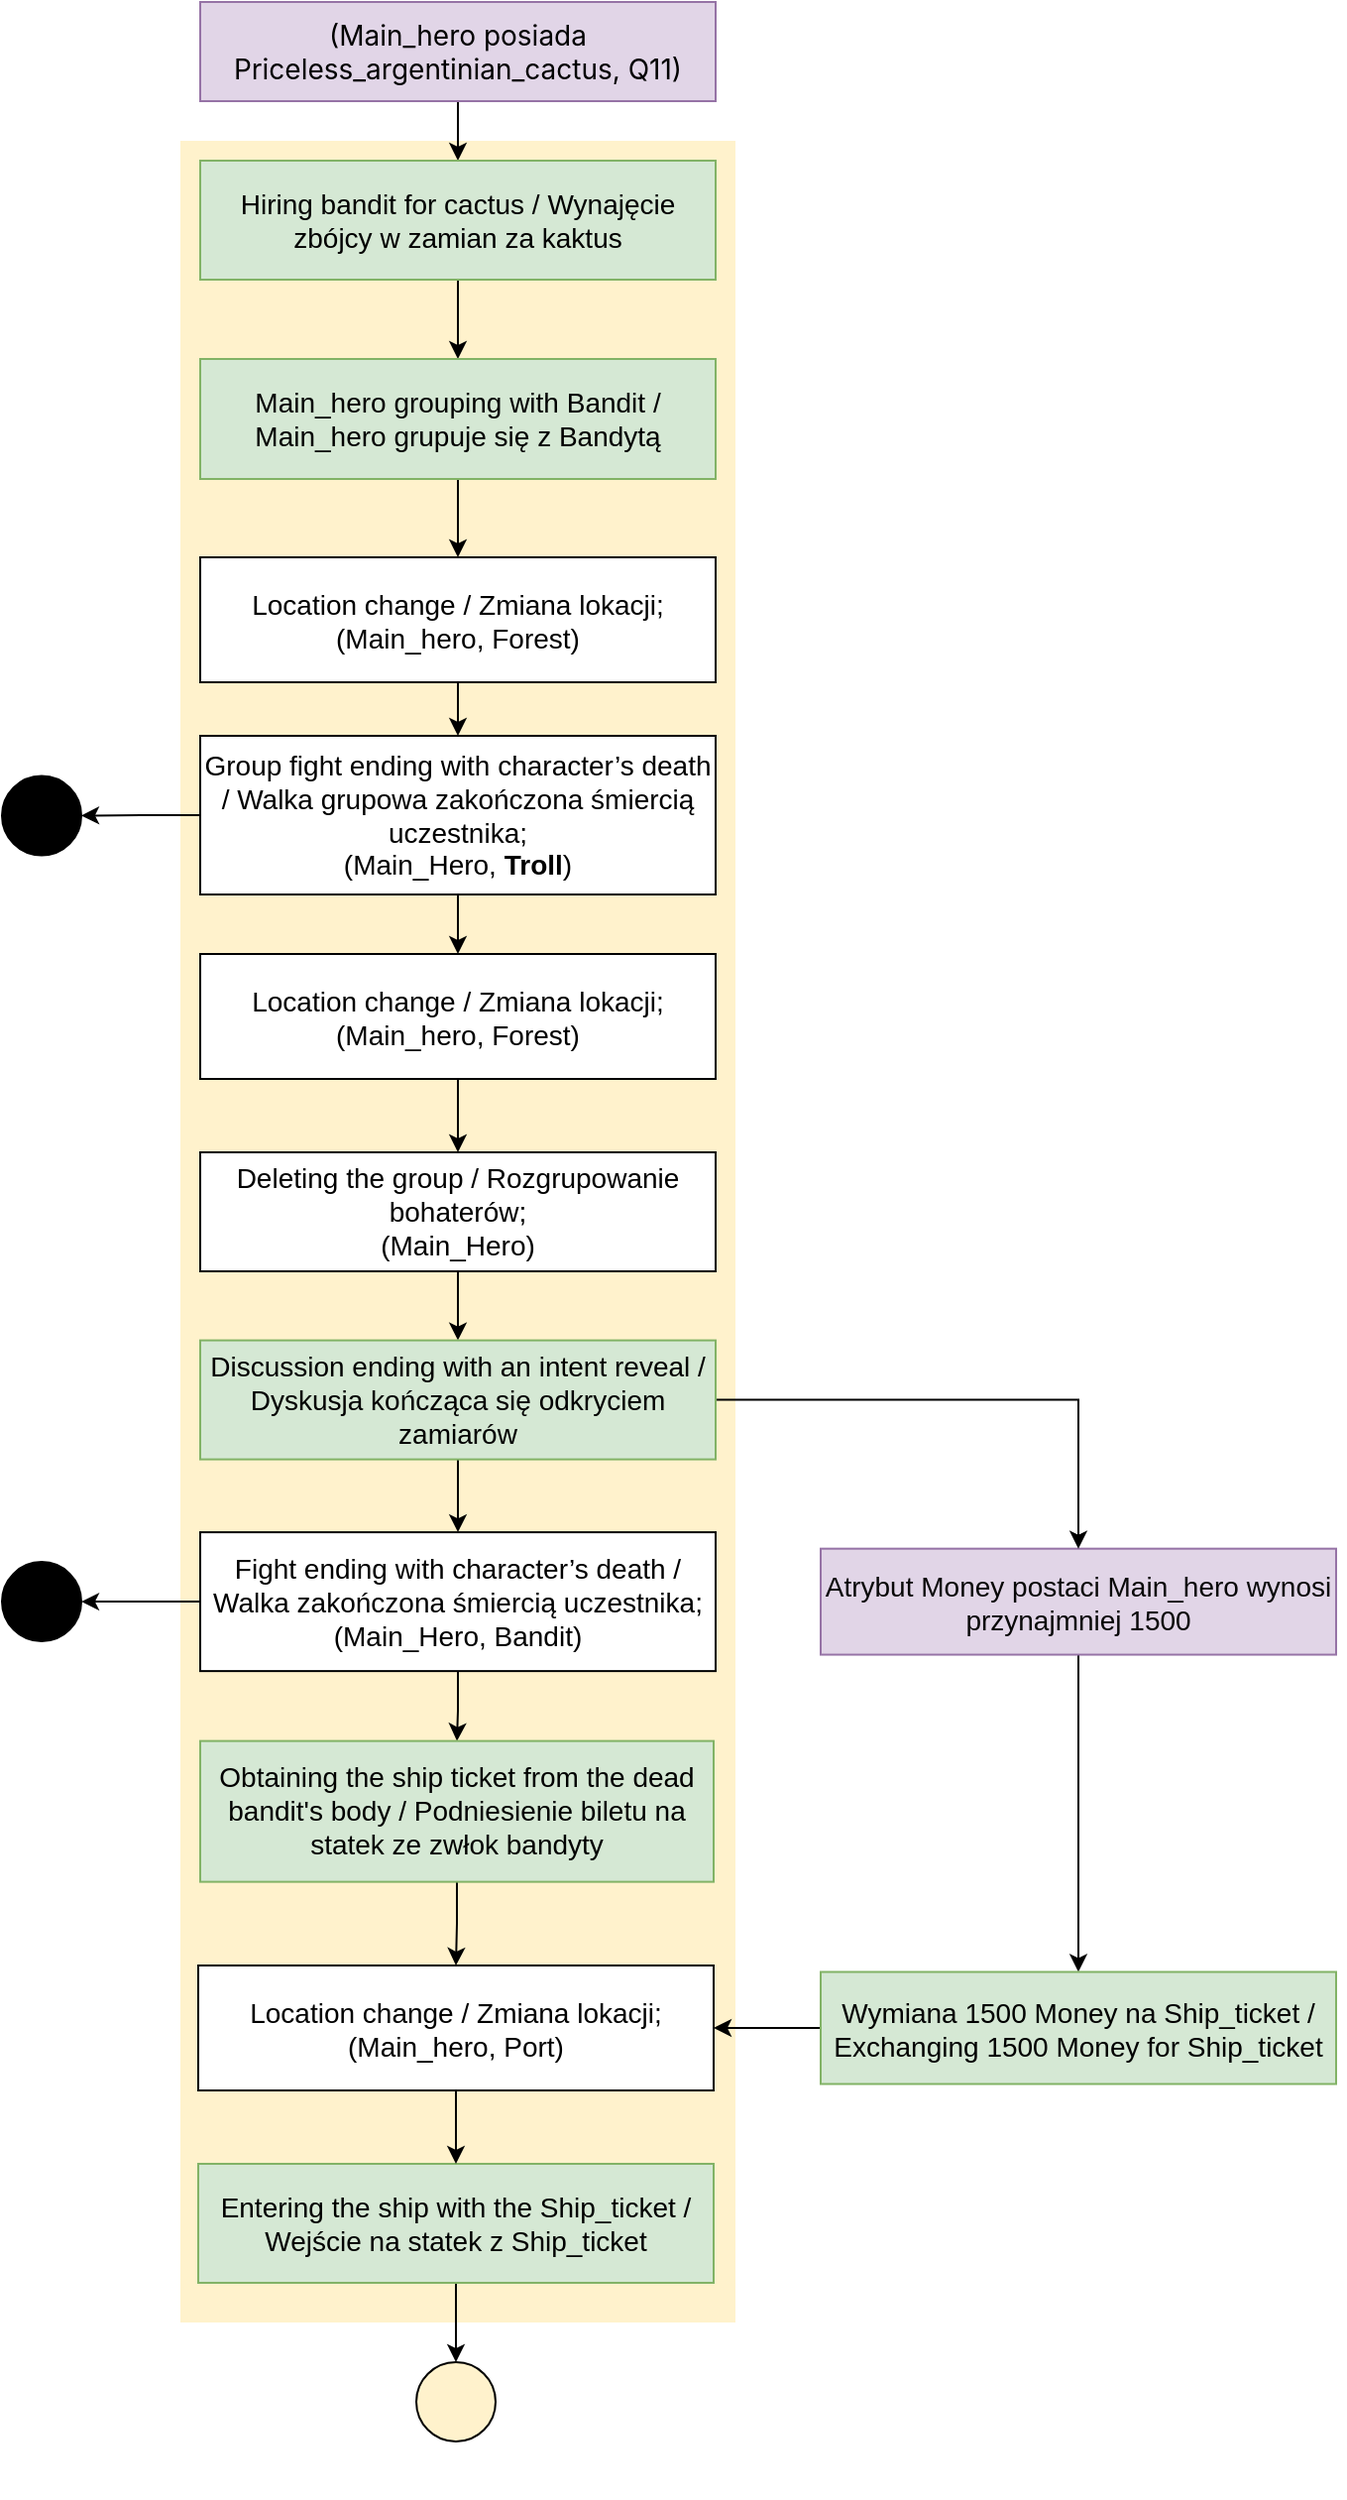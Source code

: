<mxGraphModel dx="1234" dy="1165" grid="1" gridSize="10" guides="1" tooltips="1" connect="1" arrows="1" fold="1" page="1" pageScale="1" pageWidth="827" pageHeight="1169" math="0" shadow="0">
  <root>
    <mxCell id="0" />
    <mxCell id="1" parent="0" />
    <mxCell id="knElHw7sFrbxN24FAate-2" value="" style="rounded=0;whiteSpace=wrap;html=1;fillColor=#fff2cc;fontFamily=Helvetica;fontSize=14;strokeColor=none;" parent="1" vertex="1">
      <mxGeometry x="141" y="80" width="280" height="1100" as="geometry" />
    </mxCell>
    <mxCell id="knElHw7sFrbxN24FAate-9" value="" style="ellipse;whiteSpace=wrap;html=1;aspect=fixed;fontSize=14;align=center;fillColor=#fff2cc;strokeWidth=1;" parent="1" vertex="1">
      <mxGeometry x="260" y="1200" width="40" height="40" as="geometry" />
    </mxCell>
    <mxCell id="knElHw7sFrbxN24FAate-28" value="" style="endArrow=classic;html=1;fontColor=#FFFFFF;strokeColor=#FFFFFF;exitX=0.5;exitY=1;exitDx=0;exitDy=0;" parent="1" edge="1">
      <mxGeometry width="50" height="50" relative="1" as="geometry">
        <mxPoint x="720" y="1100" as="sourcePoint" />
        <mxPoint x="720" y="1260" as="targetPoint" />
      </mxGeometry>
    </mxCell>
    <mxCell id="yheXPJXm5rJ7QyqMhBtf-2" style="edgeStyle=orthogonalEdgeStyle;rounded=0;orthogonalLoop=1;jettySize=auto;html=1;" parent="1" source="udCvL247iI1tZjiPNQ4e-1" target="yheXPJXm5rJ7QyqMhBtf-1" edge="1">
      <mxGeometry relative="1" as="geometry" />
    </mxCell>
    <mxCell id="udCvL247iI1tZjiPNQ4e-1" value="&lt;div style=&quot;box-sizing: border-box; font-family: -apple-system, &amp;quot;system-ui&amp;quot;, &amp;quot;Segoe UI&amp;quot;, system-ui, &amp;quot;Apple Color Emoji&amp;quot;, &amp;quot;Segoe UI Emoji&amp;quot;, &amp;quot;Segoe UI Web&amp;quot;, sans-serif; font-size: 14px;&quot;&gt;&lt;div style=&quot;&quot;&gt;(Main_hero posiada Priceless_argentinian_cactus, Q11)&lt;/div&gt;&lt;div&gt;&lt;/div&gt;&lt;/div&gt;" style="rounded=0;whiteSpace=wrap;html=1;strokeColor=#9673a6;fillColor=#e1d5e7;" parent="1" vertex="1">
      <mxGeometry x="151" y="10" width="260" height="50" as="geometry" />
    </mxCell>
    <mxCell id="Aq-91_FwgD_IsqAX_BWq-9" style="edgeStyle=orthogonalEdgeStyle;rounded=0;orthogonalLoop=1;jettySize=auto;html=1;fontSize=14;" parent="1" source="-C3S8FsxY2Nnwz9JlQiH-3" target="hUhabbhy1jZWXqfZA_R5-1" edge="1">
      <mxGeometry relative="1" as="geometry" />
    </mxCell>
    <mxCell id="-C3S8FsxY2Nnwz9JlQiH-3" value="&lt;font style=&quot;&quot; color=&quot;#080808&quot;&gt;&lt;font style=&quot;font-size: 14px;&quot;&gt;Atrybut Money postaci Main_hero wynosi przynajmniej 1500&lt;/font&gt;&lt;br&gt;&lt;/font&gt;" style="rounded=0;whiteSpace=wrap;html=1;strokeColor=#9673a6;fillColor=#e1d5e7;" parent="1" vertex="1">
      <mxGeometry x="464" y="789.84" width="260" height="53.44" as="geometry" />
    </mxCell>
    <mxCell id="Aq-91_FwgD_IsqAX_BWq-5" style="edgeStyle=orthogonalEdgeStyle;rounded=0;orthogonalLoop=1;jettySize=auto;html=1;" parent="1" source="yheXPJXm5rJ7QyqMhBtf-1" target="Aq-91_FwgD_IsqAX_BWq-2" edge="1">
      <mxGeometry relative="1" as="geometry" />
    </mxCell>
    <mxCell id="yheXPJXm5rJ7QyqMhBtf-1" value="&lt;font style=&quot;font-size: 14px;&quot;&gt;Hiring bandit for cactus / Wynajęcie zbójcy w zamian za kaktus&lt;/font&gt;" style="rounded=0;whiteSpace=wrap;html=1;sketch=0;fillColor=#d5e8d4;strokeColor=#82b366;align=center;" parent="1" vertex="1">
      <mxGeometry x="151" y="90" width="260" height="60" as="geometry" />
    </mxCell>
    <mxCell id="lA9DHG8efDeV6roo1jQF-7" style="edgeStyle=orthogonalEdgeStyle;rounded=0;orthogonalLoop=1;jettySize=auto;html=1;entryX=0.5;entryY=0;entryDx=0;entryDy=0;" parent="1" source="jlGJhvShgQ8dnmSe3Gb2-2" target="BtwuoIAPwvGNC_7e4r1O-7" edge="1">
      <mxGeometry relative="1" as="geometry" />
    </mxCell>
    <mxCell id="nKahLlN3erMrmPblMIUS-1" style="edgeStyle=orthogonalEdgeStyle;rounded=0;orthogonalLoop=1;jettySize=auto;html=1;entryX=1;entryY=0.5;entryDx=0;entryDy=0;" parent="1" source="jlGJhvShgQ8dnmSe3Gb2-2" target="nKahLlN3erMrmPblMIUS-2" edge="1">
      <mxGeometry relative="1" as="geometry">
        <mxPoint x="20" y="420.25" as="targetPoint" />
      </mxGeometry>
    </mxCell>
    <mxCell id="jlGJhvShgQ8dnmSe3Gb2-2" value="&lt;span id=&quot;docs-internal-guid-4cfbbf0f-7fff-1ddc-6e00-4f36d3d0db7e&quot;&gt;&lt;span style=&quot;background-color: transparent ; vertical-align: baseline&quot;&gt;&lt;font&gt;&lt;font style=&quot;font-size: 14px;&quot;&gt;Group fight ending with character’s death / Walka grupowa zakończona śmiercią uczestnika&lt;/font&gt;&lt;span style=&quot;font-size: 14px;&quot;&gt;;&lt;br&gt;&lt;/span&gt;&lt;span style=&quot;font-size: 14px;&quot;&gt;(Main_Hero,&amp;nbsp;&lt;b&gt;Troll&lt;/b&gt;)&lt;/span&gt;&lt;br&gt;&lt;/font&gt;&lt;/span&gt;&lt;/span&gt;" style="rounded=0;whiteSpace=wrap;html=1;align=center;" parent="1" vertex="1">
      <mxGeometry x="151" y="380" width="260" height="80" as="geometry" />
    </mxCell>
    <mxCell id="jDJ186llfTBJSGtvXf8A-2" style="edgeStyle=orthogonalEdgeStyle;rounded=0;orthogonalLoop=1;jettySize=auto;html=1;fontSize=14;" parent="1" source="BtwuoIAPwvGNC_7e4r1O-7" target="M_umh8XXAWj-DOQAs8fj-1" edge="1">
      <mxGeometry relative="1" as="geometry" />
    </mxCell>
    <mxCell id="BtwuoIAPwvGNC_7e4r1O-7" value="&lt;span id=&quot;docs-internal-guid-4cfbbf0f-7fff-1ddc-6e00-4f36d3d0db7e&quot;&gt;&lt;span style=&quot;background-color: transparent ; vertical-align: baseline&quot;&gt;&lt;font&gt;&lt;font style=&quot;font-size: 14px;&quot;&gt;Location change / Zmiana lokacji&lt;/font&gt;&lt;font face=&quot;arial&quot;&gt;&lt;span style=&quot;font-size: 14px&quot;&gt;;&lt;br&gt;&lt;/span&gt;&lt;/font&gt;&lt;span style=&quot;font-size: 14px;&quot;&gt;(Main_hero, Forest)&lt;/span&gt;&lt;br&gt;&lt;/font&gt;&lt;/span&gt;&lt;/span&gt;" style="rounded=0;whiteSpace=wrap;html=1;align=center;" parent="1" vertex="1">
      <mxGeometry x="151" y="490" width="260" height="63" as="geometry" />
    </mxCell>
    <mxCell id="_OSf8yGIqV2NRYJ29WRy-4" style="edgeStyle=orthogonalEdgeStyle;rounded=0;orthogonalLoop=1;jettySize=auto;html=1;" parent="1" source="M_umh8XXAWj-DOQAs8fj-1" target="Aq-91_FwgD_IsqAX_BWq-13" edge="1">
      <mxGeometry relative="1" as="geometry" />
    </mxCell>
    <mxCell id="M_umh8XXAWj-DOQAs8fj-1" value="&lt;span id=&quot;docs-internal-guid-4cfbbf0f-7fff-1ddc-6e00-4f36d3d0db7e&quot;&gt;&lt;span style=&quot;background-color: transparent ; vertical-align: baseline&quot;&gt;&lt;font&gt;&lt;font style=&quot;font-size: 14px;&quot;&gt;Deleting the group / Rozgrupowanie bohaterów&lt;/font&gt;&lt;font face=&quot;arial&quot;&gt;&lt;span style=&quot;font-size: 14px&quot;&gt;;&lt;br&gt;&lt;/span&gt;&lt;/font&gt;&lt;span style=&quot;font-size: 14px;&quot;&gt;(Main_Hero)&lt;/span&gt;&lt;br&gt;&lt;/font&gt;&lt;/span&gt;&lt;/span&gt;" style="rounded=0;whiteSpace=wrap;html=1;align=center;" parent="1" vertex="1">
      <mxGeometry x="151" y="590" width="260" height="60" as="geometry" />
    </mxCell>
    <mxCell id="Aq-91_FwgD_IsqAX_BWq-55" style="edgeStyle=orthogonalEdgeStyle;rounded=0;orthogonalLoop=1;jettySize=auto;html=1;fontSize=14;exitX=0;exitY=0.5;exitDx=0;exitDy=0;" parent="1" source="irsXxmj_owirD-AWfpEa-7" target="irsXxmj_owirD-AWfpEa-9" edge="1">
      <mxGeometry relative="1" as="geometry">
        <mxPoint x="-31" y="844.06" as="sourcePoint" />
      </mxGeometry>
    </mxCell>
    <mxCell id="Aq-91_FwgD_IsqAX_BWq-51" style="edgeStyle=orthogonalEdgeStyle;rounded=0;orthogonalLoop=1;jettySize=auto;html=1;fontSize=14;" parent="1" source="irsXxmj_owirD-AWfpEa-7" target="InU0JUnMionHLz43opVa-1" edge="1">
      <mxGeometry relative="1" as="geometry" />
    </mxCell>
    <mxCell id="irsXxmj_owirD-AWfpEa-7" value="&lt;span id=&quot;docs-internal-guid-4cfbbf0f-7fff-1ddc-6e00-4f36d3d0db7e&quot;&gt;&lt;span style=&quot;background-color: transparent ; vertical-align: baseline&quot;&gt;&lt;font&gt;&lt;font style=&quot;font-size: 14px;&quot;&gt;Fight ending with character’s death / Walka zakończona śmiercią uczestnika&lt;/font&gt;&lt;span style=&quot;font-size: 14px;&quot;&gt;;&lt;br&gt;&lt;/span&gt;&lt;span style=&quot;font-size: 14px;&quot;&gt;(Main_Hero, Bandit)&lt;/span&gt;&lt;br&gt;&lt;/font&gt;&lt;/span&gt;&lt;/span&gt;" style="rounded=0;whiteSpace=wrap;html=1;align=center;" parent="1" vertex="1">
      <mxGeometry x="151" y="781.56" width="260" height="70" as="geometry" />
    </mxCell>
    <mxCell id="irsXxmj_owirD-AWfpEa-9" value="" style="ellipse;whiteSpace=wrap;html=1;aspect=fixed;fontSize=14;align=center;fillColor=#000000;" parent="1" vertex="1">
      <mxGeometry x="51" y="796.56" width="40" height="40" as="geometry" />
    </mxCell>
    <mxCell id="jDJ186llfTBJSGtvXf8A-3" style="edgeStyle=orthogonalEdgeStyle;rounded=0;orthogonalLoop=1;jettySize=auto;html=1;fontSize=14;" parent="1" source="InU0JUnMionHLz43opVa-1" target="jDJ186llfTBJSGtvXf8A-1" edge="1">
      <mxGeometry relative="1" as="geometry" />
    </mxCell>
    <mxCell id="InU0JUnMionHLz43opVa-1" value="&lt;font&gt;Obtaining the ship ticket from the dead bandit&#39;s body / Podniesienie biletu na statek ze zwłok bandyty&lt;br&gt;&lt;/font&gt;" style="rounded=0;whiteSpace=wrap;html=1;strokeColor=#82b366;align=center;fontSize=14;fontFamily=Helvetica;fillColor=#d5e8d4;" parent="1" vertex="1">
      <mxGeometry x="151" y="886.81" width="259" height="71" as="geometry" />
    </mxCell>
    <mxCell id="jDJ186llfTBJSGtvXf8A-4" style="edgeStyle=orthogonalEdgeStyle;rounded=0;orthogonalLoop=1;jettySize=auto;html=1;fontSize=14;" parent="1" source="hUhabbhy1jZWXqfZA_R5-1" target="jDJ186llfTBJSGtvXf8A-1" edge="1">
      <mxGeometry relative="1" as="geometry" />
    </mxCell>
    <mxCell id="hUhabbhy1jZWXqfZA_R5-1" value="&lt;font style=&quot;font-size: 14px;&quot;&gt;Wymiana 1500 Money na Ship_ticket / Exchanging 1500 Money for Ship_ticket&lt;/font&gt;" style="rounded=0;whiteSpace=wrap;html=1;sketch=0;fillColor=#d5e8d4;strokeColor=#82b366;align=center;" parent="1" vertex="1">
      <mxGeometry x="464" y="1003.25" width="260" height="56.5" as="geometry" />
    </mxCell>
    <mxCell id="Aq-91_FwgD_IsqAX_BWq-6" style="edgeStyle=orthogonalEdgeStyle;rounded=0;orthogonalLoop=1;jettySize=auto;html=1;" parent="1" source="Aq-91_FwgD_IsqAX_BWq-2" target="Aq-91_FwgD_IsqAX_BWq-3" edge="1">
      <mxGeometry relative="1" as="geometry" />
    </mxCell>
    <mxCell id="Aq-91_FwgD_IsqAX_BWq-2" value="&lt;span id=&quot;docs-internal-guid-4cfbbf0f-7fff-1ddc-6e00-4f36d3d0db7e&quot;&gt;&lt;span style=&quot;background-color: transparent ; vertical-align: baseline&quot;&gt;&lt;font&gt;&lt;font style=&quot;font-size: 14px;&quot; face=&quot;arial&quot;&gt;Main_hero grouping with Bandit / Main_hero grupuje się z Bandytą&lt;/font&gt;&lt;br&gt;&lt;/font&gt;&lt;/span&gt;&lt;/span&gt;" style="rounded=0;whiteSpace=wrap;html=1;align=center;fillColor=#d5e8d4;strokeColor=#82b366;" parent="1" vertex="1">
      <mxGeometry x="151" y="190" width="260" height="60.5" as="geometry" />
    </mxCell>
    <mxCell id="8yjVy0ktyzx2GrUyOU-N-1" style="edgeStyle=orthogonalEdgeStyle;rounded=0;orthogonalLoop=1;jettySize=auto;html=1;fontSize=14;" parent="1" source="Aq-91_FwgD_IsqAX_BWq-3" target="jlGJhvShgQ8dnmSe3Gb2-2" edge="1">
      <mxGeometry relative="1" as="geometry" />
    </mxCell>
    <mxCell id="Aq-91_FwgD_IsqAX_BWq-3" value="&lt;span id=&quot;docs-internal-guid-4cfbbf0f-7fff-1ddc-6e00-4f36d3d0db7e&quot;&gt;&lt;span style=&quot;background-color: transparent ; vertical-align: baseline&quot;&gt;&lt;font&gt;&lt;font style=&quot;font-size: 14px;&quot;&gt;Location change / Zmiana lokacji&lt;/font&gt;&lt;font face=&quot;arial&quot;&gt;&lt;span style=&quot;font-size: 14px&quot;&gt;;&lt;br&gt;&lt;/span&gt;&lt;/font&gt;&lt;span style=&quot;font-size: 14px;&quot;&gt;(Main_hero, Forest)&lt;/span&gt;&lt;br&gt;&lt;/font&gt;&lt;/span&gt;&lt;/span&gt;" style="rounded=0;whiteSpace=wrap;html=1;align=center;" parent="1" vertex="1">
      <mxGeometry x="151" y="290" width="260" height="63" as="geometry" />
    </mxCell>
    <mxCell id="Aq-91_FwgD_IsqAX_BWq-15" style="edgeStyle=orthogonalEdgeStyle;rounded=0;orthogonalLoop=1;jettySize=auto;html=1;fontSize=14;" parent="1" source="Aq-91_FwgD_IsqAX_BWq-13" target="-C3S8FsxY2Nnwz9JlQiH-3" edge="1">
      <mxGeometry relative="1" as="geometry" />
    </mxCell>
    <mxCell id="Aq-91_FwgD_IsqAX_BWq-16" style="edgeStyle=orthogonalEdgeStyle;rounded=0;orthogonalLoop=1;jettySize=auto;html=1;fontSize=14;" parent="1" source="Aq-91_FwgD_IsqAX_BWq-13" target="irsXxmj_owirD-AWfpEa-7" edge="1">
      <mxGeometry relative="1" as="geometry" />
    </mxCell>
    <mxCell id="Aq-91_FwgD_IsqAX_BWq-13" value="&lt;font face=&quot;arial&quot;&gt;&lt;font style=&quot;font-size: 14px;&quot;&gt;Discussion ending with an intent reveal / Dyskusja kończąca się odkryciem zamiarów&lt;/font&gt;&lt;br&gt;&lt;/font&gt;" style="rounded=0;whiteSpace=wrap;html=1;sketch=0;fillColor=#d5e8d4;strokeColor=#82b366;align=center;" parent="1" vertex="1">
      <mxGeometry x="151" y="684.81" width="260" height="60" as="geometry" />
    </mxCell>
    <mxCell id="nKahLlN3erMrmPblMIUS-2" value="" style="ellipse;whiteSpace=wrap;html=1;aspect=fixed;fontSize=14;align=center;fillColor=#000000;" parent="1" vertex="1">
      <mxGeometry x="51" y="400.25" width="40" height="40" as="geometry" />
    </mxCell>
    <mxCell id="_OSf8yGIqV2NRYJ29WRy-3" style="edgeStyle=orthogonalEdgeStyle;rounded=0;orthogonalLoop=1;jettySize=auto;html=1;" parent="1" source="Aq-91_FwgD_IsqAX_BWq-59" target="knElHw7sFrbxN24FAate-9" edge="1">
      <mxGeometry relative="1" as="geometry" />
    </mxCell>
    <mxCell id="Aq-91_FwgD_IsqAX_BWq-59" value="&lt;font face=&quot;arial&quot;&gt;&lt;font style=&quot;font-size: 14px;&quot;&gt;Entering the ship with the Ship_ticket / Wejście na statek z Ship_ticket&lt;/font&gt;&lt;br&gt;&lt;/font&gt;" style="rounded=0;whiteSpace=wrap;html=1;sketch=0;fillColor=#d5e8d4;strokeColor=#82b366;align=center;" parent="1" vertex="1">
      <mxGeometry x="150" y="1100" width="260" height="60" as="geometry" />
    </mxCell>
    <mxCell id="jDJ186llfTBJSGtvXf8A-5" style="edgeStyle=orthogonalEdgeStyle;rounded=0;orthogonalLoop=1;jettySize=auto;html=1;fontSize=14;" parent="1" source="jDJ186llfTBJSGtvXf8A-1" target="Aq-91_FwgD_IsqAX_BWq-59" edge="1">
      <mxGeometry relative="1" as="geometry" />
    </mxCell>
    <mxCell id="jDJ186llfTBJSGtvXf8A-1" value="&lt;span id=&quot;docs-internal-guid-4cfbbf0f-7fff-1ddc-6e00-4f36d3d0db7e&quot;&gt;&lt;span style=&quot;background-color: transparent ; vertical-align: baseline&quot;&gt;&lt;font style=&quot;font-size: 14px;&quot;&gt;&lt;font style=&quot;font-size: 14px;&quot; face=&quot;arial&quot;&gt;Location change / Zmiana lokacji;&lt;br&gt;&lt;/font&gt;&lt;span style=&quot;font-size: 14px;&quot;&gt;(Main_hero, Port)&lt;/span&gt;&lt;br&gt;&lt;/font&gt;&lt;/span&gt;&lt;/span&gt;" style="rounded=0;whiteSpace=wrap;html=1;align=center;" parent="1" vertex="1">
      <mxGeometry x="150" y="1000" width="260" height="63" as="geometry" />
    </mxCell>
  </root>
</mxGraphModel>
